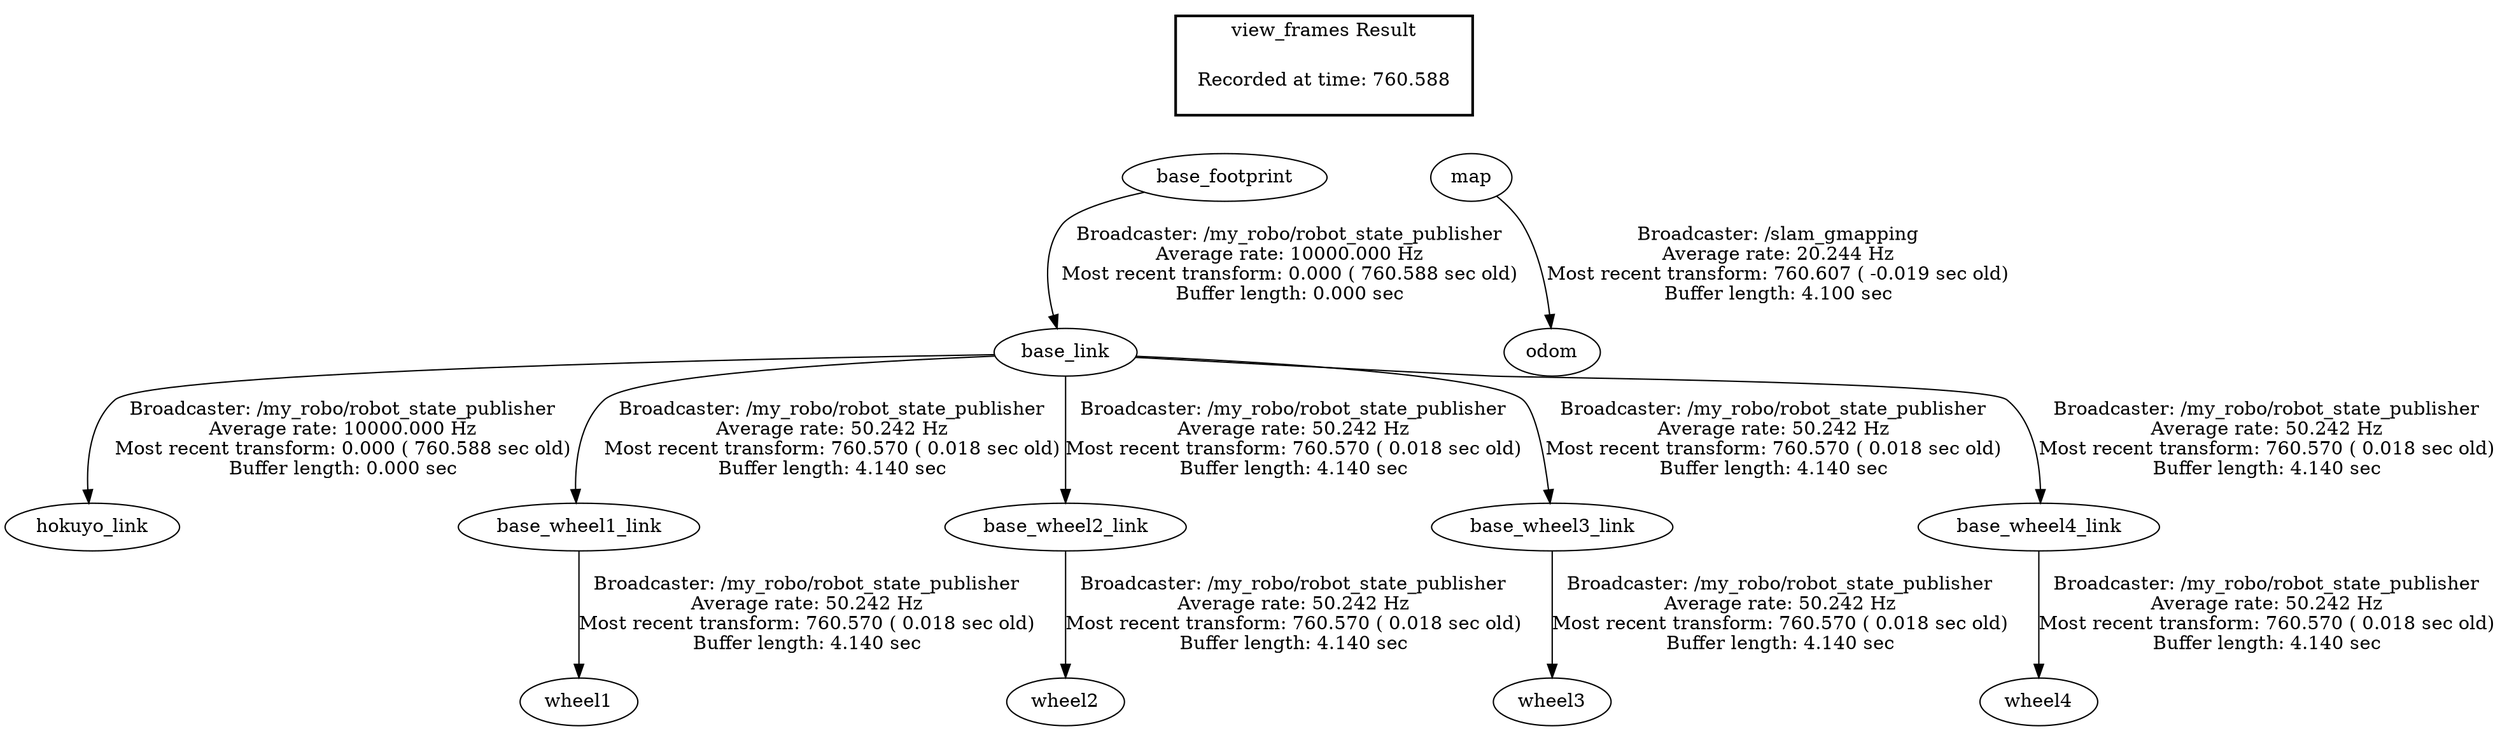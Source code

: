 digraph G {
"base_footprint" -> "base_link"[label="Broadcaster: /my_robo/robot_state_publisher\nAverage rate: 10000.000 Hz\nMost recent transform: 0.000 ( 760.588 sec old)\nBuffer length: 0.000 sec\n"];
"base_link" -> "hokuyo_link"[label="Broadcaster: /my_robo/robot_state_publisher\nAverage rate: 10000.000 Hz\nMost recent transform: 0.000 ( 760.588 sec old)\nBuffer length: 0.000 sec\n"];
"base_link" -> "base_wheel1_link"[label="Broadcaster: /my_robo/robot_state_publisher\nAverage rate: 50.242 Hz\nMost recent transform: 760.570 ( 0.018 sec old)\nBuffer length: 4.140 sec\n"];
"base_link" -> "base_wheel2_link"[label="Broadcaster: /my_robo/robot_state_publisher\nAverage rate: 50.242 Hz\nMost recent transform: 760.570 ( 0.018 sec old)\nBuffer length: 4.140 sec\n"];
"base_link" -> "base_wheel3_link"[label="Broadcaster: /my_robo/robot_state_publisher\nAverage rate: 50.242 Hz\nMost recent transform: 760.570 ( 0.018 sec old)\nBuffer length: 4.140 sec\n"];
"base_link" -> "base_wheel4_link"[label="Broadcaster: /my_robo/robot_state_publisher\nAverage rate: 50.242 Hz\nMost recent transform: 760.570 ( 0.018 sec old)\nBuffer length: 4.140 sec\n"];
"base_wheel1_link" -> "wheel1"[label="Broadcaster: /my_robo/robot_state_publisher\nAverage rate: 50.242 Hz\nMost recent transform: 760.570 ( 0.018 sec old)\nBuffer length: 4.140 sec\n"];
"base_wheel2_link" -> "wheel2"[label="Broadcaster: /my_robo/robot_state_publisher\nAverage rate: 50.242 Hz\nMost recent transform: 760.570 ( 0.018 sec old)\nBuffer length: 4.140 sec\n"];
"base_wheel3_link" -> "wheel3"[label="Broadcaster: /my_robo/robot_state_publisher\nAverage rate: 50.242 Hz\nMost recent transform: 760.570 ( 0.018 sec old)\nBuffer length: 4.140 sec\n"];
"base_wheel4_link" -> "wheel4"[label="Broadcaster: /my_robo/robot_state_publisher\nAverage rate: 50.242 Hz\nMost recent transform: 760.570 ( 0.018 sec old)\nBuffer length: 4.140 sec\n"];
"map" -> "odom"[label="Broadcaster: /slam_gmapping\nAverage rate: 20.244 Hz\nMost recent transform: 760.607 ( -0.019 sec old)\nBuffer length: 4.100 sec\n"];
edge [style=invis];
 subgraph cluster_legend { style=bold; color=black; label ="view_frames Result";
"Recorded at time: 760.588"[ shape=plaintext ] ;
 }->"base_footprint";
edge [style=invis];
 subgraph cluster_legend { style=bold; color=black; label ="view_frames Result";
"Recorded at time: 760.588"[ shape=plaintext ] ;
 }->"map";
}